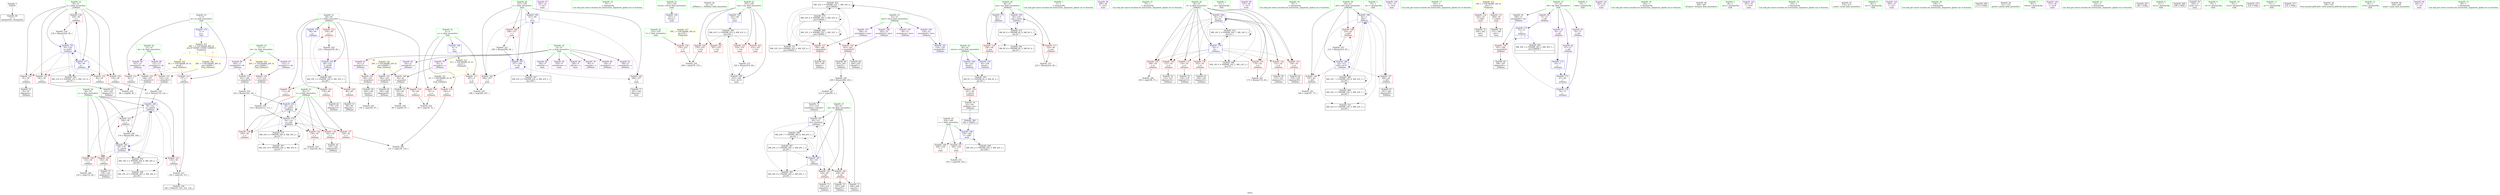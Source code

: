 digraph "SVFG" {
	label="SVFG";

	Node0x5594126281d0 [shape=record,color=grey,label="{NodeID: 0\nNullPtr}"];
	Node0x5594126281d0 -> Node0x559412654030[style=solid];
	Node0x55941265bb30 [shape=record,color=blue,label="{NodeID: 180\n58\<--123\ny\<--add14\n_Z4Mainv\n}"];
	Node0x55941265bb30 -> Node0x559412659a80[style=dashed];
	Node0x55941265bb30 -> Node0x559412659b50[style=dashed];
	Node0x55941265bb30 -> Node0x559412659c20[style=dashed];
	Node0x55941265bb30 -> Node0x559412659cf0[style=dashed];
	Node0x55941265bb30 -> Node0x55941265bb30[style=dashed];
	Node0x55941265bb30 -> Node0x55941265bda0[style=dashed];
	Node0x55941265bb30 -> Node0x559412671580[style=dashed];
	Node0x55941265bb30 -> Node0x55941267b170[style=dashed];
	Node0x5594126537f0 [shape=record,color=purple,label="{NodeID: 97\n264\<--23\n\<--.str.1\nmain\n}"];
	Node0x559412651160 [shape=record,color=green,label="{NodeID: 14\n72\<--1\n\<--dummyObj\nCan only get source location for instruction, argument, global var or function.}"];
	Node0x559412656830 [shape=record,color=blue,label="{NodeID: 194\n251\<--5\nretval\<--\nmain\n}"];
	Node0x559412653330 [shape=record,color=red,label="{NodeID: 111\n287\<--4\n\<--n\nmain\n}"];
	Node0x559412653330 -> Node0x559412660dc0[style=solid];
	Node0x559412651de0 [shape=record,color=green,label="{NodeID: 28\n41\<--42\n_Z4Mainv\<--_Z4Mainv_field_insensitive\n}"];
	Node0x559412658e50 [shape=record,color=red,label="{NodeID: 125\n91\<--50\n\<--j\n_Z4Mainv\n}"];
	Node0x559412658e50 -> Node0x5594126542d0[style=solid];
	Node0x5594126529d0 [shape=record,color=green,label="{NodeID: 42\n253\<--254\nT\<--T_field_insensitive\nmain\n}"];
	Node0x5594126529d0 -> Node0x55941265a9f0[style=solid];
	Node0x55941267a270 [shape=record,color=black,label="{NodeID: 305\nMR_12V_6 = PHI(MR_12V_2, MR_12V_4, )\npts\{51 \}\n}"];
	Node0x5594126599b0 [shape=record,color=red,label="{NodeID: 139\n162\<--56\n\<--x\n_Z4Mainv\n}"];
	Node0x5594126599b0 -> Node0x55941265fa40[style=solid];
	Node0x559412654610 [shape=record,color=black,label="{NodeID: 56\n143\<--142\nidxprom20\<--\n_Z4Mainv\n}"];
	Node0x559412660040 [shape=record,color=grey,label="{NodeID: 236\n209 = Binary(208, 205, )\n}"];
	Node0x559412660040 -> Node0x5594126576e0[style=solid];
	Node0x55941265a510 [shape=record,color=red,label="{NodeID: 153\n161\<--160\n\<--arrayidx30\n_Z4Mainv\n}"];
	Node0x55941265a510 -> Node0x55941265fa40[style=solid];
	Node0x559412655170 [shape=record,color=black,label="{NodeID: 70\n207\<--206\ntobool53\<--\n_Z4Mainv\n}"];
	Node0x55941267eb00 [shape=record,color=yellow,style=double,label="{NodeID: 333\n26V_1 = ENCHI(MR_26V_0)\npts\{120000 \}\nFun[_Z4Mainv]}"];
	Node0x55941267eb00 -> Node0x55941265a2a0[style=dashed];
	Node0x55941267eb00 -> Node0x55941265a510[style=dashed];
	Node0x559412657b60 [shape=record,color=grey,label="{NodeID: 250\n86 = cmp(84, 85, )\n}"];
	Node0x55941265b070 [shape=record,color=red,label="{NodeID: 167\n304\<--259\n\<--v\nmain\n}"];
	Node0x55941265b070 -> Node0x559412657ce0[style=solid];
	Node0x559412655cd0 [shape=record,color=purple,label="{NodeID: 84\n292\<--9\narrayidx\<--a\nmain\n}"];
	Node0x55941264dfa0 [shape=record,color=green,label="{NodeID: 1\n5\<--1\n\<--dummyObj\nCan only get source location for instruction, argument, global var or function.}"];
	Node0x55941265bc00 [shape=record,color=blue,label="{NodeID: 181\n154\<--156\narrayidx28\<--\n_Z4Mainv\n}"];
	Node0x55941265bc00 -> Node0x559412679370[style=dashed];
	Node0x5594126538c0 [shape=record,color=purple,label="{NodeID: 98\n269\<--26\n\<--.str.2\nmain\n}"];
	Node0x5594126511f0 [shape=record,color=green,label="{NodeID: 15\n75\<--1\n\<--dummyObj\nCan only get source location for instruction, argument, global var or function.}"];
	Node0x559412656900 [shape=record,color=blue,label="{NodeID: 195\n255\<--69\nCas\<--\nmain\n}"];
	Node0x559412656900 -> Node0x559412677570[style=dashed];
	Node0x559412653400 [shape=record,color=red,label="{NodeID: 112\n85\<--7\n\<--m\n_Z4Mainv\n}"];
	Node0x559412653400 -> Node0x559412657b60[style=solid];
	Node0x559412651ee0 [shape=record,color=green,label="{NodeID: 29\n44\<--45\nretval\<--retval_field_insensitive\n_Z4Mainv\n}"];
	Node0x559412651ee0 -> Node0x559412658740[style=solid];
	Node0x559412651ee0 -> Node0x55941265c280[style=solid];
	Node0x559412651ee0 -> Node0x559412656760[style=solid];
	Node0x559412658f20 [shape=record,color=red,label="{NodeID: 126\n118\<--50\n\<--j\n_Z4Mainv\n}"];
	Node0x559412658f20 -> Node0x5594126604c0[style=solid];
	Node0x559412652aa0 [shape=record,color=green,label="{NodeID: 43\n255\<--256\nCas\<--Cas_field_insensitive\nmain\n}"];
	Node0x559412652aa0 -> Node0x55941265aac0[style=solid];
	Node0x559412652aa0 -> Node0x55941265ab90[style=solid];
	Node0x559412652aa0 -> Node0x55941265ac60[style=solid];
	Node0x559412652aa0 -> Node0x55941265ad30[style=solid];
	Node0x559412652aa0 -> Node0x559412656900[style=solid];
	Node0x559412652aa0 -> Node0x559412656c40[style=solid];
	Node0x55941267a770 [shape=record,color=black,label="{NodeID: 306\nMR_14V_9 = PHI(MR_14V_2, MR_14V_5, )\npts\{55 \}\n}"];
	Node0x559412659a80 [shape=record,color=red,label="{NodeID: 140\n133\<--58\n\<--y\n_Z4Mainv\n}"];
	Node0x559412659a80 -> Node0x559412657860[style=solid];
	Node0x5594126546e0 [shape=record,color=black,label="{NodeID: 57\n146\<--145\nidxprom22\<--\n_Z4Mainv\n}"];
	Node0x5594126601c0 [shape=record,color=grey,label="{NodeID: 237\n225 = Binary(224, 69, )\n}"];
	Node0x5594126601c0 -> Node0x55941265c350[style=solid];
	Node0x55941265a5e0 [shape=record,color=red,label="{NodeID: 154\n168\<--167\n\<--arrayidx33\n_Z4Mainv\n}"];
	Node0x55941265a5e0 -> Node0x559412660640[style=solid];
	Node0x559412655240 [shape=record,color=black,label="{NodeID: 71\n208\<--206\nconv54\<--\n_Z4Mainv\n}"];
	Node0x559412655240 -> Node0x559412660040[style=solid];
	Node0x55941267ebb0 [shape=record,color=yellow,style=double,label="{NodeID: 334\n28V_1 = ENCHI(MR_28V_0)\npts\{140000 \}\nFun[_Z4Mainv]}"];
	Node0x55941267ebb0 -> Node0x55941265a370[style=dashed];
	Node0x55941267ebb0 -> Node0x55941265a5e0[style=dashed];
	Node0x559412657ce0 [shape=record,color=grey,label="{NodeID: 251\n305 = cmp(304, 222, )\n}"];
	Node0x55941265b140 [shape=record,color=red,label="{NodeID: 168\n308\<--259\n\<--v\nmain\n}"];
	Node0x559412655da0 [shape=record,color=purple,label="{NodeID: 85\n293\<--9\narraydecay\<--a\nmain\n}"];
	Node0x55941262b500 [shape=record,color=green,label="{NodeID: 2\n21\<--1\n.str\<--dummyObj\nGlob }"];
	Node0x55941265bcd0 [shape=record,color=blue,label="{NodeID: 182\n56\<--163\nx\<--add31\n_Z4Mainv\n}"];
	Node0x55941265bcd0 -> Node0x559412659740[style=dashed];
	Node0x55941265bcd0 -> Node0x559412659810[style=dashed];
	Node0x55941265bcd0 -> Node0x5594126598e0[style=dashed];
	Node0x55941265bcd0 -> Node0x5594126599b0[style=dashed];
	Node0x55941265bcd0 -> Node0x55941265ba60[style=dashed];
	Node0x55941265bcd0 -> Node0x55941265bcd0[style=dashed];
	Node0x55941265bcd0 -> Node0x559412670870[style=dashed];
	Node0x55941265bcd0 -> Node0x55941267ac70[style=dashed];
	Node0x559412653990 [shape=record,color=purple,label="{NodeID: 99\n270\<--28\n\<--.str.3\nmain\n}"];
	Node0x559412651280 [shape=record,color=green,label="{NodeID: 16\n97\<--1\n\<--dummyObj\nCan only get source location for instruction, argument, global var or function.}"];
	Node0x5594126569d0 [shape=record,color=blue,label="{NodeID: 196\n257\<--69\ni\<--\nmain\n}"];
	Node0x5594126569d0 -> Node0x55941265ae00[style=dashed];
	Node0x5594126569d0 -> Node0x55941265aed0[style=dashed];
	Node0x5594126569d0 -> Node0x55941265afa0[style=dashed];
	Node0x5594126569d0 -> Node0x559412656aa0[style=dashed];
	Node0x5594126569d0 -> Node0x559412677a70[style=dashed];
	Node0x5594126534d0 [shape=record,color=red,label="{NodeID: 113\n137\<--7\n\<--m\n_Z4Mainv\n}"];
	Node0x5594126534d0 -> Node0x559412657fe0[style=solid];
	Node0x559412651fb0 [shape=record,color=green,label="{NodeID: 30\n46\<--47\nans\<--ans_field_insensitive\n_Z4Mainv\n}"];
	Node0x559412651fb0 -> Node0x5594126587d0[style=solid];
	Node0x559412651fb0 -> Node0x5594126588a0[style=solid];
	Node0x559412651fb0 -> Node0x55941265b3e0[style=solid];
	Node0x559412651fb0 -> Node0x55941265c350[style=solid];
	Node0x559412658ff0 [shape=record,color=red,label="{NodeID: 127\n181\<--50\n\<--j\n_Z4Mainv\n}"];
	Node0x559412658ff0 -> Node0x559412654bc0[style=solid];
	Node0x559412652b70 [shape=record,color=green,label="{NodeID: 44\n257\<--258\ni\<--i_field_insensitive\nmain\n}"];
	Node0x559412652b70 -> Node0x55941265ae00[style=solid];
	Node0x559412652b70 -> Node0x55941265aed0[style=solid];
	Node0x559412652b70 -> Node0x55941265afa0[style=solid];
	Node0x559412652b70 -> Node0x5594126569d0[style=solid];
	Node0x559412652b70 -> Node0x559412656aa0[style=solid];
	Node0x55941267ac70 [shape=record,color=black,label="{NodeID: 307\nMR_16V_10 = PHI(MR_16V_2, MR_16V_4, )\npts\{57 \}\n}"];
	Node0x559412659b50 [shape=record,color=red,label="{NodeID: 141\n136\<--58\n\<--y\n_Z4Mainv\n}"];
	Node0x559412659b50 -> Node0x559412657fe0[style=solid];
	Node0x5594126547b0 [shape=record,color=black,label="{NodeID: 58\n149\<--148\nconv24\<--\n_Z4Mainv\n}"];
	Node0x5594126547b0 -> Node0x559412660ac0[style=solid];
	Node0x55941267d820 [shape=record,color=yellow,style=double,label="{NodeID: 321\n2V_1 = ENCHI(MR_2V_0)\npts\{6 \}\nFun[_Z4Mainv]}"];
	Node0x55941267d820 -> Node0x559412653190[style=dashed];
	Node0x55941267d820 -> Node0x559412653260[style=dashed];
	Node0x559412660340 [shape=record,color=grey,label="{NodeID: 238\n116 = Binary(111, 115, )\n}"];
	Node0x559412660340 -> Node0x55941265ba60[style=solid];
	Node0x55941265a6b0 [shape=record,color=red,label="{NodeID: 155\n184\<--183\n\<--arrayidx38\n_Z4Mainv\n}"];
	Node0x55941265a6b0 -> Node0x559412654c90[style=solid];
	Node0x559412655310 [shape=record,color=black,label="{NodeID: 72\n211\<--210\nfrombool\<--tobool55\n_Z4Mainv\n}"];
	Node0x559412655310 -> Node0x55941265c0e0[style=solid];
	Node0x559412657e60 [shape=record,color=grey,label="{NodeID: 252\n198 = cmp(197, 75, )\n}"];
	Node0x55941265b210 [shape=record,color=blue,label="{NodeID: 169\n4\<--5\nn\<--\nGlob }"];
	Node0x55941265b210 -> Node0x55941267d090[style=dashed];
	Node0x559412655e70 [shape=record,color=purple,label="{NodeID: 86\n294\<--9\nadd.ptr\<--a\nmain\n}"];
	Node0x55941262b0e0 [shape=record,color=green,label="{NodeID: 3\n23\<--1\n.str.1\<--dummyObj\nGlob }"];
	Node0x55941265bda0 [shape=record,color=blue,label="{NodeID: 183\n58\<--170\ny\<--add34\n_Z4Mainv\n}"];
	Node0x55941265bda0 -> Node0x559412659a80[style=dashed];
	Node0x55941265bda0 -> Node0x559412659b50[style=dashed];
	Node0x55941265bda0 -> Node0x559412659c20[style=dashed];
	Node0x55941265bda0 -> Node0x559412659cf0[style=dashed];
	Node0x55941265bda0 -> Node0x55941265bb30[style=dashed];
	Node0x55941265bda0 -> Node0x55941265bda0[style=dashed];
	Node0x55941265bda0 -> Node0x559412671580[style=dashed];
	Node0x55941265bda0 -> Node0x55941267b170[style=dashed];
	Node0x559412653a60 [shape=record,color=purple,label="{NodeID: 100\n272\<--31\n\<--.str.4\nmain\n}"];
	Node0x559412651310 [shape=record,color=green,label="{NodeID: 17\n101\<--1\n\<--dummyObj\nCan only get source location for instruction, argument, global var or function.}"];
	Node0x559412656aa0 [shape=record,color=blue,label="{NodeID: 197\n257\<--299\ni\<--inc\nmain\n}"];
	Node0x559412656aa0 -> Node0x55941265ae00[style=dashed];
	Node0x559412656aa0 -> Node0x55941265aed0[style=dashed];
	Node0x559412656aa0 -> Node0x55941265afa0[style=dashed];
	Node0x559412656aa0 -> Node0x559412656aa0[style=dashed];
	Node0x559412656aa0 -> Node0x559412677a70[style=dashed];
	Node0x5594126535a0 [shape=record,color=red,label="{NodeID: 114\n262\<--25\n\<--stdin\nmain\n}"];
	Node0x5594126535a0 -> Node0x559412655580[style=solid];
	Node0x559412652080 [shape=record,color=green,label="{NodeID: 31\n48\<--49\ni\<--i_field_insensitive\n_Z4Mainv\n}"];
	Node0x559412652080 -> Node0x559412658970[style=solid];
	Node0x559412652080 -> Node0x559412658a40[style=solid];
	Node0x559412652080 -> Node0x559412658b10[style=solid];
	Node0x559412652080 -> Node0x559412658be0[style=solid];
	Node0x559412652080 -> Node0x559412658cb0[style=solid];
	Node0x559412652080 -> Node0x55941265b7f0[style=solid];
	Node0x559412652080 -> Node0x559412656690[style=solid];
	Node0x5594126590c0 [shape=record,color=red,label="{NodeID: 128\n229\<--50\n\<--j\n_Z4Mainv\n}"];
	Node0x5594126590c0 -> Node0x55941265fd40[style=solid];
	Node0x559412652c40 [shape=record,color=green,label="{NodeID: 45\n259\<--260\nv\<--v_field_insensitive\nmain\n}"];
	Node0x559412652c40 -> Node0x55941265b070[style=solid];
	Node0x559412652c40 -> Node0x55941265b140[style=solid];
	Node0x559412652c40 -> Node0x559412656b70[style=solid];
	Node0x55941267b170 [shape=record,color=black,label="{NodeID: 308\nMR_18V_10 = PHI(MR_18V_2, MR_18V_4, )\npts\{59 \}\n}"];
	Node0x559412659c20 [shape=record,color=red,label="{NodeID: 142\n145\<--58\n\<--y\n_Z4Mainv\n}"];
	Node0x559412659c20 -> Node0x5594126546e0[style=solid];
	Node0x559412654880 [shape=record,color=black,label="{NodeID: 59\n153\<--152\nidxprom27\<--\n_Z4Mainv\n}"];
	Node0x55941267d930 [shape=record,color=yellow,style=double,label="{NodeID: 322\n4V_1 = ENCHI(MR_4V_0)\npts\{8 \}\nFun[_Z4Mainv]}"];
	Node0x55941267d930 -> Node0x559412653400[style=dashed];
	Node0x55941267d930 -> Node0x5594126534d0[style=dashed];
	Node0x5594126604c0 [shape=record,color=grey,label="{NodeID: 239\n123 = Binary(118, 122, )\n}"];
	Node0x5594126604c0 -> Node0x55941265bb30[style=solid];
	Node0x55941265a780 [shape=record,color=red,label="{NodeID: 156\n187\<--186\n\<--arrayidx40\n_Z4Mainv\n}"];
	Node0x55941265a780 -> Node0x559412654d60[style=solid];
	Node0x5594126553e0 [shape=record,color=black,label="{NodeID: 73\n219\<--218\ntobool59\<--\n_Z4Mainv\n}"];
	Node0x559412657fe0 [shape=record,color=grey,label="{NodeID: 253\n138 = cmp(136, 137, )\n}"];
	Node0x559412657fe0 -> Node0x55941265f2a0[style=solid];
	Node0x55941265b2e0 [shape=record,color=blue,label="{NodeID: 170\n7\<--5\nm\<--\nGlob }"];
	Node0x55941265b2e0 -> Node0x55941267d250[style=dashed];
	Node0x559412655f40 [shape=record,color=purple,label="{NodeID: 87\n114\<--11\narrayidx11\<--dx\n_Z4Mainv\n}"];
	Node0x559412655f40 -> Node0x55941265a2a0[style=solid];
	Node0x559412638480 [shape=record,color=green,label="{NodeID: 4\n25\<--1\nstdin\<--dummyObj\nGlob }"];
	Node0x55941265be70 [shape=record,color=blue,label="{NodeID: 184\n54\<--175\nk\<--inc\n_Z4Mainv\n}"];
	Node0x55941265be70 -> Node0x559412659190[style=dashed];
	Node0x55941265be70 -> Node0x559412659260[style=dashed];
	Node0x55941265be70 -> Node0x559412659330[style=dashed];
	Node0x55941265be70 -> Node0x559412659400[style=dashed];
	Node0x55941265be70 -> Node0x5594126594d0[style=dashed];
	Node0x55941265be70 -> Node0x5594126595a0[style=dashed];
	Node0x55941265be70 -> Node0x559412659670[style=dashed];
	Node0x55941265be70 -> Node0x55941265be70[style=dashed];
	Node0x55941265be70 -> Node0x559412670370[style=dashed];
	Node0x55941265be70 -> Node0x55941267a770[style=dashed];
	Node0x559412653b30 [shape=record,color=purple,label="{NodeID: 101\n282\<--33\n\<--.str.5\nmain\n}"];
	Node0x5594126513e0 [shape=record,color=green,label="{NodeID: 18\n102\<--1\n\<--dummyObj\nCan only get source location for instruction, argument, global var or function.}"];
	Node0x559412656b70 [shape=record,color=blue,label="{NodeID: 198\n259\<--302\nv\<--call8\nmain\n}"];
	Node0x559412656b70 -> Node0x55941265b070[style=dashed];
	Node0x559412656b70 -> Node0x55941265b140[style=dashed];
	Node0x559412656b70 -> Node0x559412677f70[style=dashed];
	Node0x5594126586b0 [shape=record,color=red,label="{NodeID: 115\n268\<--30\n\<--stdout\nmain\n}"];
	Node0x5594126586b0 -> Node0x559412655650[style=solid];
	Node0x559412652150 [shape=record,color=green,label="{NodeID: 32\n50\<--51\nj\<--j_field_insensitive\n_Z4Mainv\n}"];
	Node0x559412652150 -> Node0x559412658d80[style=solid];
	Node0x559412652150 -> Node0x559412658e50[style=solid];
	Node0x559412652150 -> Node0x559412658f20[style=solid];
	Node0x559412652150 -> Node0x559412658ff0[style=solid];
	Node0x559412652150 -> Node0x5594126590c0[style=solid];
	Node0x559412652150 -> Node0x55941265b8c0[style=solid];
	Node0x559412652150 -> Node0x55941265c420[style=solid];
	Node0x559412659190 [shape=record,color=red,label="{NodeID: 129\n108\<--54\n\<--k\n_Z4Mainv\n}"];
	Node0x559412659190 -> Node0x559412660f40[style=solid];
	Node0x559412652d10 [shape=record,color=green,label="{NodeID: 46\n266\<--267\nfreopen\<--freopen_field_insensitive\n}"];
	Node0x55941267b670 [shape=record,color=black,label="{NodeID: 309\nMR_20V_9 = PHI(MR_20V_2, MR_20V_5, )\npts\{61 \}\n}"];
	Node0x559412659cf0 [shape=record,color=red,label="{NodeID: 143\n169\<--58\n\<--y\n_Z4Mainv\n}"];
	Node0x559412659cf0 -> Node0x559412660640[style=solid];
	Node0x559412654950 [shape=record,color=black,label="{NodeID: 60\n159\<--158\nidxprom29\<--\n_Z4Mainv\n}"];
	Node0x559412660640 [shape=record,color=grey,label="{NodeID: 240\n170 = Binary(169, 168, )\n}"];
	Node0x559412660640 -> Node0x55941265bda0[style=solid];
	Node0x55941265a850 [shape=record,color=red,label="{NodeID: 157\n190\<--189\n\<--arrayidx42\n_Z4Mainv\n}"];
	Node0x55941265a850 -> Node0x559412654e30[style=solid];
	Node0x5594126554b0 [shape=record,color=black,label="{NodeID: 74\n43\<--241\n_Z4Mainv_ret\<--\n_Z4Mainv\n|{<s0>7}}"];
	Node0x5594126554b0:s0 -> Node0x559412692ba0[style=solid,color=blue];
	Node0x559412658160 [shape=record,color=grey,label="{NodeID: 254\n80 = cmp(78, 79, )\n}"];
	Node0x55941265b3e0 [shape=record,color=blue,label="{NodeID: 171\n46\<--5\nans\<--\n_Z4Mainv\n}"];
	Node0x55941265b3e0 -> Node0x5594126588a0[style=dashed];
	Node0x55941265b3e0 -> Node0x55941266f970[style=dashed];
	Node0x55941265b3e0 -> Node0x559412679d70[style=dashed];
	Node0x559412656010 [shape=record,color=purple,label="{NodeID: 88\n160\<--11\narrayidx30\<--dx\n_Z4Mainv\n}"];
	Node0x559412656010 -> Node0x55941265a510[style=solid];
	Node0x559412638510 [shape=record,color=green,label="{NodeID: 5\n26\<--1\n.str.2\<--dummyObj\nGlob }"];
	Node0x55941266e570 [shape=record,color=black,label="{NodeID: 268\nMR_20V_7 = PHI(MR_20V_8, MR_20V_3, )\npts\{61 \}\n}"];
	Node0x55941266e570 -> Node0x55941265bf40[style=dashed];
	Node0x55941266e570 -> Node0x55941266e570[style=dashed];
	Node0x55941266e570 -> Node0x559412674870[style=dashed];
	Node0x55941265bf40 [shape=record,color=blue,label="{NodeID: 185\n60\<--101\nhh\<--\n_Z4Mainv\n}"];
	Node0x55941265bf40 -> Node0x559412659dc0[style=dashed];
	Node0x55941265bf40 -> Node0x559412659e90[style=dashed];
	Node0x55941265bf40 -> Node0x55941265c0e0[style=dashed];
	Node0x55941265bf40 -> Node0x55941266e570[style=dashed];
	Node0x55941265bf40 -> Node0x55941267b670[style=dashed];
	Node0x559412653c00 [shape=record,color=purple,label="{NodeID: 102\n295\<--35\n\<--.str.6\nmain\n}"];
	Node0x5594126514e0 [shape=record,color=green,label="{NodeID: 19\n103\<--1\n\<--dummyObj\nCan only get source location for instruction, argument, global var or function.}"];
	Node0x559412672f70 [shape=record,color=black,label="{NodeID: 282\nMR_10V_3 = PHI(MR_10V_4, MR_10V_2, )\npts\{49 \}\n}"];
	Node0x559412672f70 -> Node0x559412658970[style=dashed];
	Node0x559412672f70 -> Node0x559412658a40[style=dashed];
	Node0x559412672f70 -> Node0x559412658b10[style=dashed];
	Node0x559412672f70 -> Node0x559412658be0[style=dashed];
	Node0x559412672f70 -> Node0x559412658cb0[style=dashed];
	Node0x559412672f70 -> Node0x559412656690[style=dashed];
	Node0x559412656c40 [shape=record,color=blue,label="{NodeID: 199\n255\<--320\nCas\<--inc13\nmain\n}"];
	Node0x559412656c40 -> Node0x559412677570[style=dashed];
	Node0x559412658740 [shape=record,color=red,label="{NodeID: 116\n241\<--44\n\<--retval\n_Z4Mainv\n}"];
	Node0x559412658740 -> Node0x5594126554b0[style=solid];
	Node0x559412652220 [shape=record,color=green,label="{NodeID: 33\n52\<--53\nhave\<--have_field_insensitive\n_Z4Mainv\n}"];
	Node0x559412652220 -> Node0x559412653e70[style=solid];
	Node0x559412652220 -> Node0x559412652f20[style=solid];
	Node0x559412652220 -> Node0x559412652ff0[style=solid];
	Node0x559412652220 -> Node0x5594126530c0[style=solid];
	Node0x559412677570 [shape=record,color=black,label="{NodeID: 296\nMR_41V_3 = PHI(MR_41V_4, MR_41V_2, )\npts\{256 \}\n}"];
	Node0x559412677570 -> Node0x55941265aac0[style=dashed];
	Node0x559412677570 -> Node0x55941265ab90[style=dashed];
	Node0x559412677570 -> Node0x55941265ac60[style=dashed];
	Node0x559412677570 -> Node0x55941265ad30[style=dashed];
	Node0x559412677570 -> Node0x559412656c40[style=dashed];
	Node0x559412659260 [shape=record,color=red,label="{NodeID: 130\n112\<--54\n\<--k\n_Z4Mainv\n}"];
	Node0x559412659260 -> Node0x559412654470[style=solid];
	Node0x559412652e10 [shape=record,color=green,label="{NodeID: 47\n274\<--275\nscanf\<--scanf_field_insensitive\n}"];
	Node0x55941267bb70 [shape=record,color=black,label="{NodeID: 310\nMR_22V_9 = PHI(MR_22V_2, MR_22V_5, )\npts\{63 \}\n}"];
	Node0x559412659dc0 [shape=record,color=red,label="{NodeID: 144\n206\<--60\n\<--hh\n_Z4Mainv\n}"];
	Node0x559412659dc0 -> Node0x559412655170[style=solid];
	Node0x559412659dc0 -> Node0x559412655240[style=solid];
	Node0x559412654a20 [shape=record,color=black,label="{NodeID: 61\n166\<--165\nidxprom32\<--\n_Z4Mainv\n}"];
	Node0x5594126607c0 [shape=record,color=grey,label="{NodeID: 241\n175 = Binary(174, 69, )\n}"];
	Node0x5594126607c0 -> Node0x55941265be70[style=solid];
	Node0x55941265a920 [shape=record,color=red,label="{NodeID: 158\n203\<--202\n\<--arrayidx50\n_Z4Mainv\n}"];
	Node0x55941265a920 -> Node0x559412654fd0[style=solid];
	Node0x55941265a920 -> Node0x5594126550a0[style=solid];
	Node0x559412655580 [shape=record,color=black,label="{NodeID: 75\n265\<--262\ncall\<--\nmain\n}"];
	Node0x5594126582e0 [shape=record,color=grey,label="{NodeID: 255\n127 = cmp(126, 69, )\n}"];
	Node0x55941265b4b0 [shape=record,color=blue,label="{NodeID: 172\n65\<--5\n\<--\n_Z4Mainv\n}"];
	Node0x55941265b4b0 -> Node0x55941265b580[style=dashed];
	Node0x5594126560e0 [shape=record,color=purple,label="{NodeID: 89\n121\<--13\narrayidx13\<--dy\n_Z4Mainv\n}"];
	Node0x5594126560e0 -> Node0x55941265a370[style=solid];
	Node0x55941262c250 [shape=record,color=green,label="{NodeID: 6\n28\<--1\n.str.3\<--dummyObj\nGlob }"];
	Node0x55941266ea70 [shape=record,color=black,label="{NodeID: 269\nMR_22V_7 = PHI(MR_22V_8, MR_22V_3, )\npts\{63 \}\n}"];
	Node0x55941266ea70 -> Node0x55941265c010[style=dashed];
	Node0x55941266ea70 -> Node0x55941266ea70[style=dashed];
	Node0x55941266ea70 -> Node0x559412674d70[style=dashed];
	Node0x55941265c010 [shape=record,color=blue,label="{NodeID: 186\n62\<--5\nk45\<--\n_Z4Mainv\n}"];
	Node0x55941265c010 -> Node0x559412659f60[style=dashed];
	Node0x55941265c010 -> Node0x55941265a030[style=dashed];
	Node0x55941265c010 -> Node0x55941265a100[style=dashed];
	Node0x55941265c010 -> Node0x55941265c1b0[style=dashed];
	Node0x55941265c010 -> Node0x55941266ea70[style=dashed];
	Node0x55941265c010 -> Node0x55941267bb70[style=dashed];
	Node0x559412653cd0 [shape=record,color=purple,label="{NodeID: 103\n309\<--37\n\<--.str.7\nmain\n}"];
	Node0x5594126515e0 [shape=record,color=green,label="{NodeID: 20\n156\<--1\n\<--dummyObj\nCan only get source location for instruction, argument, global var or function.}"];
	Node0x5594126928a0 [shape=record,color=black,label="{NodeID: 366\n273 = PHI()\n}"];
	Node0x5594126587d0 [shape=record,color=red,label="{NodeID: 117\n224\<--46\n\<--ans\n_Z4Mainv\n}"];
	Node0x5594126587d0 -> Node0x5594126601c0[style=solid];
	Node0x5594126522f0 [shape=record,color=green,label="{NodeID: 34\n54\<--55\nk\<--k_field_insensitive\n_Z4Mainv\n}"];
	Node0x5594126522f0 -> Node0x559412659190[style=solid];
	Node0x5594126522f0 -> Node0x559412659260[style=solid];
	Node0x5594126522f0 -> Node0x559412659330[style=solid];
	Node0x5594126522f0 -> Node0x559412659400[style=solid];
	Node0x5594126522f0 -> Node0x5594126594d0[style=solid];
	Node0x5594126522f0 -> Node0x5594126595a0[style=solid];
	Node0x5594126522f0 -> Node0x559412659670[style=solid];
	Node0x5594126522f0 -> Node0x55941265b990[style=solid];
	Node0x5594126522f0 -> Node0x55941265be70[style=solid];
	Node0x559412677a70 [shape=record,color=black,label="{NodeID: 297\nMR_43V_2 = PHI(MR_43V_4, MR_43V_1, )\npts\{258 \}\n}"];
	Node0x559412677a70 -> Node0x5594126569d0[style=dashed];
	Node0x559412659330 [shape=record,color=red,label="{NodeID: 131\n119\<--54\n\<--k\n_Z4Mainv\n}"];
	Node0x559412659330 -> Node0x559412654540[style=solid];
	Node0x559412653f30 [shape=record,color=green,label="{NodeID: 48\n311\<--312\nprintf\<--printf_field_insensitive\n}"];
	Node0x55941267c070 [shape=record,color=black,label="{NodeID: 311\nMR_32V_10 = PHI(MR_32V_2, MR_32V_4, )\npts\{530000 \}\n}"];
	Node0x559412659e90 [shape=record,color=red,label="{NodeID: 145\n218\<--60\n\<--hh\n_Z4Mainv\n}"];
	Node0x559412659e90 -> Node0x5594126553e0[style=solid];
	Node0x559412654af0 [shape=record,color=black,label="{NodeID: 62\n179\<--178\nidxprom35\<--\n_Z4Mainv\n}"];
	Node0x559412660940 [shape=record,color=grey,label="{NodeID: 242\n235 = Binary(234, 69, )\n}"];
	Node0x559412660940 -> Node0x559412656690[style=solid];
	Node0x55941265a9f0 [shape=record,color=red,label="{NodeID: 159\n279\<--253\n\<--T\nmain\n}"];
	Node0x55941265a9f0 -> Node0x559412658460[style=solid];
	Node0x559412655650 [shape=record,color=black,label="{NodeID: 76\n271\<--268\ncall1\<--\nmain\n}"];
	Node0x559412658460 [shape=record,color=grey,label="{NodeID: 256\n280 = cmp(278, 279, )\n}"];
	Node0x55941265b580 [shape=record,color=blue,label="{NodeID: 173\n67\<--69\n\<--\n_Z4Mainv\n}"];
	Node0x55941265b580 -> Node0x55941265b650[style=dashed];
	Node0x5594126561b0 [shape=record,color=purple,label="{NodeID: 90\n167\<--13\narrayidx33\<--dy\n_Z4Mainv\n}"];
	Node0x5594126561b0 -> Node0x55941265a5e0[style=solid];
	Node0x55941262c2e0 [shape=record,color=green,label="{NodeID: 7\n30\<--1\nstdout\<--dummyObj\nGlob }"];
	Node0x55941266ef70 [shape=record,color=black,label="{NodeID: 270\nMR_32V_8 = PHI(MR_32V_9, MR_32V_4, )\npts\{530000 \}\n}"];
	Node0x55941266ef70 -> Node0x55941265a850[style=dashed];
	Node0x55941266ef70 -> Node0x55941265a920[style=dashed];
	Node0x55941266ef70 -> Node0x55941266ef70[style=dashed];
	Node0x55941266ef70 -> Node0x559412675270[style=dashed];
	Node0x55941266ef70 -> Node0x559412679370[style=dashed];
	Node0x55941266ef70 -> Node0x55941267c070[style=dashed];
	Node0x55941265c0e0 [shape=record,color=blue,label="{NodeID: 187\n60\<--211\nhh\<--frombool\n_Z4Mainv\n}"];
	Node0x55941265c0e0 -> Node0x559412659dc0[style=dashed];
	Node0x55941265c0e0 -> Node0x559412659e90[style=dashed];
	Node0x55941265c0e0 -> Node0x55941265c0e0[style=dashed];
	Node0x55941265c0e0 -> Node0x55941266e570[style=dashed];
	Node0x55941265c0e0 -> Node0x55941267b670[style=dashed];
	Node0x559412653da0 [shape=record,color=purple,label="{NodeID: 104\n315\<--39\n\<--.str.8\nmain\n}"];
	Node0x5594126516e0 [shape=record,color=green,label="{NodeID: 21\n222\<--1\n\<--dummyObj\nCan only get source location for instruction, argument, global var or function.}"];
	Node0x5594126929a0 [shape=record,color=black,label="{NodeID: 367\n283 = PHI()\n}"];
	Node0x5594126588a0 [shape=record,color=red,label="{NodeID: 118\n238\<--46\n\<--ans\n_Z4Mainv\n}"];
	Node0x5594126588a0 -> Node0x559412656760[style=solid];
	Node0x5594126523c0 [shape=record,color=green,label="{NodeID: 35\n56\<--57\nx\<--x_field_insensitive\n_Z4Mainv\n}"];
	Node0x5594126523c0 -> Node0x559412659740[style=solid];
	Node0x5594126523c0 -> Node0x559412659810[style=solid];
	Node0x5594126523c0 -> Node0x5594126598e0[style=solid];
	Node0x5594126523c0 -> Node0x5594126599b0[style=solid];
	Node0x5594126523c0 -> Node0x55941265ba60[style=solid];
	Node0x5594126523c0 -> Node0x55941265bcd0[style=solid];
	Node0x559412677f70 [shape=record,color=black,label="{NodeID: 298\nMR_45V_2 = PHI(MR_45V_3, MR_45V_1, )\npts\{260 \}\n}"];
	Node0x559412677f70 -> Node0x559412656b70[style=dashed];
	Node0x559412659400 [shape=record,color=red,label="{NodeID: 132\n152\<--54\n\<--k\n_Z4Mainv\n}"];
	Node0x559412659400 -> Node0x559412654880[style=solid];
	Node0x559412654030 [shape=record,color=black,label="{NodeID: 49\n2\<--3\ndummyVal\<--dummyVal\n}"];
	Node0x55941267c570 [shape=record,color=yellow,style=double,label="{NodeID: 312\n34V_1 = ENCHI(MR_34V_0)\npts\{1 \}\nFun[main]}"];
	Node0x55941267c570 -> Node0x5594126535a0[style=dashed];
	Node0x55941267c570 -> Node0x5594126586b0[style=dashed];
	Node0x559412659f60 [shape=record,color=red,label="{NodeID: 146\n197\<--62\n\<--k45\n_Z4Mainv\n}"];
	Node0x559412659f60 -> Node0x559412657e60[style=solid];
	Node0x559412654bc0 [shape=record,color=black,label="{NodeID: 63\n182\<--181\nidxprom37\<--\n_Z4Mainv\n}"];
	Node0x559412660ac0 [shape=record,color=grey,label="{NodeID: 243\n150 = cmp(149, 97, )\n}"];
	Node0x55941265aac0 [shape=record,color=red,label="{NodeID: 160\n278\<--255\n\<--Cas\nmain\n}"];
	Node0x55941265aac0 -> Node0x559412658460[style=solid];
	Node0x559412655720 [shape=record,color=black,label="{NodeID: 77\n291\<--290\nidxprom\<--\nmain\n}"];
	Node0x55941265b650 [shape=record,color=blue,label="{NodeID: 174\n70\<--72\n\<--\n_Z4Mainv\n}"];
	Node0x55941265b650 -> Node0x55941265b720[style=dashed];
	Node0x559412656280 [shape=record,color=purple,label="{NodeID: 91\n65\<--15\n\<--dir\n_Z4Mainv\n}"];
	Node0x559412656280 -> Node0x55941265b4b0[style=solid];
	Node0x55941262c370 [shape=record,color=green,label="{NodeID: 8\n31\<--1\n.str.4\<--dummyObj\nGlob }"];
	Node0x55941265c1b0 [shape=record,color=blue,label="{NodeID: 188\n62\<--215\nk45\<--inc57\n_Z4Mainv\n}"];
	Node0x55941265c1b0 -> Node0x559412659f60[style=dashed];
	Node0x55941265c1b0 -> Node0x55941265a030[style=dashed];
	Node0x55941265c1b0 -> Node0x55941265a100[style=dashed];
	Node0x55941265c1b0 -> Node0x55941265c1b0[style=dashed];
	Node0x55941265c1b0 -> Node0x55941266ea70[style=dashed];
	Node0x55941265c1b0 -> Node0x55941267bb70[style=dashed];
	Node0x559412653e70 [shape=record,color=purple,label="{NodeID: 105\n99\<--52\narraydecay\<--have\n_Z4Mainv\n}"];
	Node0x5594126517e0 [shape=record,color=green,label="{NodeID: 22\n4\<--6\nn\<--n_field_insensitive\nGlob }"];
	Node0x5594126517e0 -> Node0x559412653190[style=solid];
	Node0x5594126517e0 -> Node0x559412653260[style=solid];
	Node0x5594126517e0 -> Node0x559412653330[style=solid];
	Node0x5594126517e0 -> Node0x55941265b210[style=solid];
	Node0x559412692aa0 [shape=record,color=black,label="{NodeID: 368\n296 = PHI()\n}"];
	Node0x559412658970 [shape=record,color=red,label="{NodeID: 119\n78\<--48\n\<--i\n_Z4Mainv\n}"];
	Node0x559412658970 -> Node0x559412658160[style=solid];
	Node0x559412652490 [shape=record,color=green,label="{NodeID: 36\n58\<--59\ny\<--y_field_insensitive\n_Z4Mainv\n}"];
	Node0x559412652490 -> Node0x559412659a80[style=solid];
	Node0x559412652490 -> Node0x559412659b50[style=solid];
	Node0x559412652490 -> Node0x559412659c20[style=solid];
	Node0x559412652490 -> Node0x559412659cf0[style=solid];
	Node0x559412652490 -> Node0x55941265bb30[style=solid];
	Node0x559412652490 -> Node0x55941265bda0[style=solid];
	Node0x559412678470 [shape=record,color=black,label="{NodeID: 299\nMR_30V_2 = PHI(MR_30V_3, MR_30V_1, )\npts\{200000 \}\n|{<s0>7}}"];
	Node0x559412678470:s0 -> Node0x55941265b4b0[style=dashed,color=red];
	Node0x5594126594d0 [shape=record,color=red,label="{NodeID: 133\n158\<--54\n\<--k\n_Z4Mainv\n}"];
	Node0x5594126594d0 -> Node0x559412654950[style=solid];
	Node0x559412654130 [shape=record,color=black,label="{NodeID: 50\n250\<--5\nmain_ret\<--\nmain\n}"];
	Node0x55941267d090 [shape=record,color=yellow,style=double,label="{NodeID: 313\n2V_1 = ENCHI(MR_2V_0)\npts\{6 \}\nFun[main]|{|<s1>7}}"];
	Node0x55941267d090 -> Node0x559412653330[style=dashed];
	Node0x55941267d090:s1 -> Node0x55941267d820[style=dashed,color=red];
	Node0x55941265f2a0 [shape=record,color=black,label="{NodeID: 230\n140 = PHI(103, 103, 103, 138, )\n}"];
	Node0x55941265a030 [shape=record,color=red,label="{NodeID: 147\n200\<--62\n\<--k45\n_Z4Mainv\n}"];
	Node0x55941265a030 -> Node0x559412654f00[style=solid];
	Node0x559412654c90 [shape=record,color=black,label="{NodeID: 64\n185\<--184\nidxprom39\<--\n_Z4Mainv\n}"];
	Node0x559412660c40 [shape=record,color=grey,label="{NodeID: 244\n131 = cmp(129, 130, )\n}"];
	Node0x55941265ab90 [shape=record,color=red,label="{NodeID: 161\n307\<--255\n\<--Cas\nmain\n}"];
	Node0x5594126557f0 [shape=record,color=purple,label="{NodeID: 78\n90\<--9\narrayidx\<--a\n_Z4Mainv\n}"];
	Node0x55941265b720 [shape=record,color=blue,label="{NodeID: 175\n73\<--75\n\<--\n_Z4Mainv\n|{|<s1>7}}"];
	Node0x55941265b720 -> Node0x55941265a780[style=dashed];
	Node0x55941265b720:s1 -> Node0x559412678470[style=dashed,color=blue];
	Node0x559412656350 [shape=record,color=purple,label="{NodeID: 92\n67\<--15\n\<--dir\n_Z4Mainv\n}"];
	Node0x559412656350 -> Node0x55941265b580[style=solid];
	Node0x5594126506e0 [shape=record,color=green,label="{NodeID: 9\n33\<--1\n.str.5\<--dummyObj\nGlob }"];
	Node0x55941266f970 [shape=record,color=black,label="{NodeID: 272\nMR_8V_4 = PHI(MR_8V_6, MR_8V_3, )\npts\{47 \}\n}"];
	Node0x55941266f970 -> Node0x5594126587d0[style=dashed];
	Node0x55941266f970 -> Node0x5594126588a0[style=dashed];
	Node0x55941266f970 -> Node0x55941265c350[style=dashed];
	Node0x55941266f970 -> Node0x55941266f970[style=dashed];
	Node0x55941266f970 -> Node0x559412679d70[style=dashed];
	Node0x55941265c280 [shape=record,color=blue,label="{NodeID: 189\n44\<--222\nretval\<--\n_Z4Mainv\n}"];
	Node0x55941265c280 -> Node0x559412679870[style=dashed];
	Node0x559412652f20 [shape=record,color=purple,label="{NodeID: 106\n154\<--52\narrayidx28\<--have\n_Z4Mainv\n}"];
	Node0x559412652f20 -> Node0x55941265bc00[style=solid];
	Node0x5594126518e0 [shape=record,color=green,label="{NodeID: 23\n7\<--8\nm\<--m_field_insensitive\nGlob }"];
	Node0x5594126518e0 -> Node0x559412653400[style=solid];
	Node0x5594126518e0 -> Node0x5594126534d0[style=solid];
	Node0x5594126518e0 -> Node0x55941265b2e0[style=solid];
	Node0x559412692ba0 [shape=record,color=black,label="{NodeID: 369\n302 = PHI(43, )\n}"];
	Node0x559412692ba0 -> Node0x559412656b70[style=solid];
	Node0x559412658a40 [shape=record,color=red,label="{NodeID: 120\n88\<--48\n\<--i\n_Z4Mainv\n}"];
	Node0x559412658a40 -> Node0x559412654200[style=solid];
	Node0x559412652560 [shape=record,color=green,label="{NodeID: 37\n60\<--61\nhh\<--hh_field_insensitive\n_Z4Mainv\n}"];
	Node0x559412652560 -> Node0x559412659dc0[style=solid];
	Node0x559412652560 -> Node0x559412659e90[style=solid];
	Node0x559412652560 -> Node0x55941265bf40[style=solid];
	Node0x559412652560 -> Node0x55941265c0e0[style=solid];
	Node0x5594126595a0 [shape=record,color=red,label="{NodeID: 134\n165\<--54\n\<--k\n_Z4Mainv\n}"];
	Node0x5594126595a0 -> Node0x559412654a20[style=solid];
	Node0x559412654200 [shape=record,color=black,label="{NodeID: 51\n89\<--88\nidxprom\<--\n_Z4Mainv\n}"];
	Node0x55941265f8c0 [shape=record,color=grey,label="{NodeID: 231\n299 = Binary(298, 69, )\n}"];
	Node0x55941265f8c0 -> Node0x559412656aa0[style=solid];
	Node0x55941265a100 [shape=record,color=red,label="{NodeID: 148\n214\<--62\n\<--k45\n_Z4Mainv\n}"];
	Node0x55941265a100 -> Node0x55941265fec0[style=solid];
	Node0x559412654d60 [shape=record,color=black,label="{NodeID: 65\n188\<--187\nidxprom41\<--\n_Z4Mainv\n}"];
	Node0x559412660dc0 [shape=record,color=grey,label="{NodeID: 245\n288 = cmp(286, 287, )\n}"];
	Node0x55941265ac60 [shape=record,color=red,label="{NodeID: 162\n314\<--255\n\<--Cas\nmain\n}"];
	Node0x5594126558c0 [shape=record,color=purple,label="{NodeID: 79\n93\<--9\narrayidx5\<--a\n_Z4Mainv\n}"];
	Node0x5594126558c0 -> Node0x55941265a1d0[style=solid];
	Node0x55941265b7f0 [shape=record,color=blue,label="{NodeID: 176\n48\<--69\ni\<--\n_Z4Mainv\n}"];
	Node0x55941265b7f0 -> Node0x559412672f70[style=dashed];
	Node0x559412656420 [shape=record,color=purple,label="{NodeID: 93\n70\<--15\n\<--dir\n_Z4Mainv\n}"];
	Node0x559412656420 -> Node0x55941265b650[style=solid];
	Node0x559412650770 [shape=record,color=green,label="{NodeID: 10\n35\<--1\n.str.6\<--dummyObj\nGlob }"];
	Node0x55941265c350 [shape=record,color=blue,label="{NodeID: 190\n46\<--225\nans\<--inc62\n_Z4Mainv\n}"];
	Node0x55941265c350 -> Node0x55941266f970[style=dashed];
	Node0x559412652ff0 [shape=record,color=purple,label="{NodeID: 107\n189\<--52\narrayidx42\<--have\n_Z4Mainv\n}"];
	Node0x559412652ff0 -> Node0x55941265a850[style=solid];
	Node0x5594126519e0 [shape=record,color=green,label="{NodeID: 24\n9\<--10\na\<--a_field_insensitive\nGlob }"];
	Node0x5594126519e0 -> Node0x5594126557f0[style=solid];
	Node0x5594126519e0 -> Node0x5594126558c0[style=solid];
	Node0x5594126519e0 -> Node0x559412655990[style=solid];
	Node0x5594126519e0 -> Node0x559412655a60[style=solid];
	Node0x5594126519e0 -> Node0x559412655b30[style=solid];
	Node0x5594126519e0 -> Node0x559412655c00[style=solid];
	Node0x5594126519e0 -> Node0x559412655cd0[style=solid];
	Node0x5594126519e0 -> Node0x559412655da0[style=solid];
	Node0x5594126519e0 -> Node0x559412655e70[style=solid];
	Node0x559412692d90 [shape=record,color=black,label="{NodeID: 370\n310 = PHI()\n}"];
	Node0x559412674870 [shape=record,color=black,label="{NodeID: 287\nMR_20V_2 = PHI(MR_20V_3, MR_20V_1, )\npts\{61 \}\n}"];
	Node0x559412674870 -> Node0x55941265bf40[style=dashed];
	Node0x559412674870 -> Node0x55941266e570[style=dashed];
	Node0x559412674870 -> Node0x559412674870[style=dashed];
	Node0x559412674870 -> Node0x55941267b670[style=dashed];
	Node0x559412658b10 [shape=record,color=red,label="{NodeID: 121\n111\<--48\n\<--i\n_Z4Mainv\n}"];
	Node0x559412658b10 -> Node0x559412660340[style=solid];
	Node0x559412652630 [shape=record,color=green,label="{NodeID: 38\n62\<--63\nk45\<--k45_field_insensitive\n_Z4Mainv\n}"];
	Node0x559412652630 -> Node0x559412659f60[style=solid];
	Node0x559412652630 -> Node0x55941265a030[style=solid];
	Node0x559412652630 -> Node0x55941265a100[style=solid];
	Node0x559412652630 -> Node0x55941265c010[style=solid];
	Node0x559412652630 -> Node0x55941265c1b0[style=solid];
	Node0x559412659670 [shape=record,color=red,label="{NodeID: 135\n174\<--54\n\<--k\n_Z4Mainv\n}"];
	Node0x559412659670 -> Node0x5594126607c0[style=solid];
	Node0x5594126542d0 [shape=record,color=black,label="{NodeID: 52\n92\<--91\nidxprom4\<--\n_Z4Mainv\n}"];
	Node0x55941267d250 [shape=record,color=yellow,style=double,label="{NodeID: 315\n48V_1 = ENCHI(MR_48V_0)\npts\{8 100000 120000 140000 \}\nFun[main]|{<s0>7|<s1>7|<s2>7|<s3>7}}"];
	Node0x55941267d250:s0 -> Node0x55941267d930[style=dashed,color=red];
	Node0x55941267d250:s1 -> Node0x559412671470[style=dashed,color=red];
	Node0x55941267d250:s2 -> Node0x55941267eb00[style=dashed,color=red];
	Node0x55941267d250:s3 -> Node0x55941267ebb0[style=dashed,color=red];
	Node0x55941265fa40 [shape=record,color=grey,label="{NodeID: 232\n163 = Binary(162, 161, )\n}"];
	Node0x55941265fa40 -> Node0x55941265bcd0[style=solid];
	Node0x55941265a1d0 [shape=record,color=red,label="{NodeID: 149\n94\<--93\n\<--arrayidx5\n_Z4Mainv\n}"];
	Node0x55941265a1d0 -> Node0x5594126543a0[style=solid];
	Node0x559412654e30 [shape=record,color=black,label="{NodeID: 66\n191\<--190\ntobool\<--\n_Z4Mainv\n}"];
	Node0x559412660f40 [shape=record,color=grey,label="{NodeID: 246\n109 = cmp(108, 75, )\n}"];
	Node0x55941265ad30 [shape=record,color=red,label="{NodeID: 163\n319\<--255\n\<--Cas\nmain\n}"];
	Node0x55941265ad30 -> Node0x55941265fbc0[style=solid];
	Node0x559412655990 [shape=record,color=purple,label="{NodeID: 80\n144\<--9\narrayidx21\<--a\n_Z4Mainv\n}"];
	Node0x55941265b8c0 [shape=record,color=blue,label="{NodeID: 177\n50\<--69\nj\<--\n_Z4Mainv\n}"];
	Node0x55941265b8c0 -> Node0x559412658d80[style=dashed];
	Node0x55941265b8c0 -> Node0x559412658e50[style=dashed];
	Node0x55941265b8c0 -> Node0x559412658f20[style=dashed];
	Node0x55941265b8c0 -> Node0x559412658ff0[style=dashed];
	Node0x55941265b8c0 -> Node0x5594126590c0[style=dashed];
	Node0x55941265b8c0 -> Node0x55941265b8c0[style=dashed];
	Node0x55941265b8c0 -> Node0x55941265c420[style=dashed];
	Node0x55941265b8c0 -> Node0x55941267a270[style=dashed];
	Node0x5594126564f0 [shape=record,color=purple,label="{NodeID: 94\n73\<--15\n\<--dir\n_Z4Mainv\n}"];
	Node0x5594126564f0 -> Node0x55941265b720[style=solid];
	Node0x559412650800 [shape=record,color=green,label="{NodeID: 11\n37\<--1\n.str.7\<--dummyObj\nGlob }"];
	Node0x559412670370 [shape=record,color=black,label="{NodeID: 274\nMR_14V_3 = PHI(MR_14V_7, MR_14V_2, )\npts\{55 \}\n}"];
	Node0x559412670370 -> Node0x55941265b990[style=dashed];
	Node0x559412670370 -> Node0x559412670370[style=dashed];
	Node0x559412670370 -> Node0x55941267a770[style=dashed];
	Node0x55941265c420 [shape=record,color=blue,label="{NodeID: 191\n50\<--230\nj\<--inc65\n_Z4Mainv\n}"];
	Node0x55941265c420 -> Node0x559412658d80[style=dashed];
	Node0x55941265c420 -> Node0x559412658e50[style=dashed];
	Node0x55941265c420 -> Node0x559412658f20[style=dashed];
	Node0x55941265c420 -> Node0x559412658ff0[style=dashed];
	Node0x55941265c420 -> Node0x5594126590c0[style=dashed];
	Node0x55941265c420 -> Node0x55941265b8c0[style=dashed];
	Node0x55941265c420 -> Node0x55941265c420[style=dashed];
	Node0x55941265c420 -> Node0x55941267a270[style=dashed];
	Node0x5594126530c0 [shape=record,color=purple,label="{NodeID: 108\n202\<--52\narrayidx50\<--have\n_Z4Mainv\n}"];
	Node0x5594126530c0 -> Node0x55941265a920[style=solid];
	Node0x559412651ae0 [shape=record,color=green,label="{NodeID: 25\n11\<--12\ndx\<--dx_field_insensitive\nGlob }"];
	Node0x559412651ae0 -> Node0x559412655f40[style=solid];
	Node0x559412651ae0 -> Node0x559412656010[style=solid];
	Node0x559412692e60 [shape=record,color=black,label="{NodeID: 371\n316 = PHI()\n}"];
	Node0x559412674d70 [shape=record,color=black,label="{NodeID: 288\nMR_22V_2 = PHI(MR_22V_3, MR_22V_1, )\npts\{63 \}\n}"];
	Node0x559412674d70 -> Node0x55941265c010[style=dashed];
	Node0x559412674d70 -> Node0x55941266ea70[style=dashed];
	Node0x559412674d70 -> Node0x559412674d70[style=dashed];
	Node0x559412674d70 -> Node0x55941267bb70[style=dashed];
	Node0x559412658be0 [shape=record,color=red,label="{NodeID: 122\n178\<--48\n\<--i\n_Z4Mainv\n}"];
	Node0x559412658be0 -> Node0x559412654af0[style=solid];
	Node0x559412652700 [shape=record,color=green,label="{NodeID: 39\n104\<--105\nllvm.memset.p0i8.i64\<--llvm.memset.p0i8.i64_field_insensitive\n}"];
	Node0x559412679370 [shape=record,color=black,label="{NodeID: 302\nMR_32V_5 = PHI(MR_32V_7, MR_32V_4, )\npts\{530000 \}\n}"];
	Node0x559412679370 -> Node0x55941265a850[style=dashed];
	Node0x559412679370 -> Node0x55941265a920[style=dashed];
	Node0x559412679370 -> Node0x55941265bc00[style=dashed];
	Node0x559412679370 -> Node0x55941266ef70[style=dashed];
	Node0x559412679370 -> Node0x559412679370[style=dashed];
	Node0x559412679370 -> Node0x55941267c070[style=dashed];
	Node0x559412659740 [shape=record,color=red,label="{NodeID: 136\n126\<--56\n\<--x\n_Z4Mainv\n}"];
	Node0x559412659740 -> Node0x5594126582e0[style=solid];
	Node0x5594126543a0 [shape=record,color=black,label="{NodeID: 53\n95\<--94\nconv\<--\n_Z4Mainv\n}"];
	Node0x5594126543a0 -> Node0x5594126579e0[style=solid];
	Node0x55941265fbc0 [shape=record,color=grey,label="{NodeID: 233\n320 = Binary(319, 69, )\n}"];
	Node0x55941265fbc0 -> Node0x559412656c40[style=solid];
	Node0x55941265a2a0 [shape=record,color=red,label="{NodeID: 150\n115\<--114\n\<--arrayidx11\n_Z4Mainv\n}"];
	Node0x55941265a2a0 -> Node0x559412660340[style=solid];
	Node0x559412654f00 [shape=record,color=black,label="{NodeID: 67\n201\<--200\nidxprom49\<--\n_Z4Mainv\n}"];
	Node0x5594126576e0 [shape=record,color=grey,label="{NodeID: 247\n210 = cmp(209, 5, )\n}"];
	Node0x5594126576e0 -> Node0x559412655310[style=solid];
	Node0x55941265ae00 [shape=record,color=red,label="{NodeID: 164\n286\<--257\n\<--i\nmain\n}"];
	Node0x55941265ae00 -> Node0x559412660dc0[style=solid];
	Node0x559412655a60 [shape=record,color=purple,label="{NodeID: 81\n147\<--9\narrayidx23\<--a\n_Z4Mainv\n}"];
	Node0x559412655a60 -> Node0x55941265a440[style=solid];
	Node0x55941265b990 [shape=record,color=blue,label="{NodeID: 178\n54\<--5\nk\<--\n_Z4Mainv\n}"];
	Node0x55941265b990 -> Node0x559412659190[style=dashed];
	Node0x55941265b990 -> Node0x559412659260[style=dashed];
	Node0x55941265b990 -> Node0x559412659330[style=dashed];
	Node0x55941265b990 -> Node0x559412659400[style=dashed];
	Node0x55941265b990 -> Node0x5594126594d0[style=dashed];
	Node0x55941265b990 -> Node0x5594126595a0[style=dashed];
	Node0x55941265b990 -> Node0x559412659670[style=dashed];
	Node0x55941265b990 -> Node0x55941265be70[style=dashed];
	Node0x55941265b990 -> Node0x559412670370[style=dashed];
	Node0x55941265b990 -> Node0x55941267a770[style=dashed];
	Node0x5594126565c0 [shape=record,color=purple,label="{NodeID: 95\n186\<--15\narrayidx40\<--dir\n_Z4Mainv\n}"];
	Node0x5594126565c0 -> Node0x55941265a780[style=solid];
	Node0x559412650890 [shape=record,color=green,label="{NodeID: 12\n39\<--1\n.str.8\<--dummyObj\nGlob }"];
	Node0x559412670870 [shape=record,color=black,label="{NodeID: 275\nMR_16V_3 = PHI(MR_16V_8, MR_16V_2, )\npts\{57 \}\n}"];
	Node0x559412670870 -> Node0x55941265ba60[style=dashed];
	Node0x559412670870 -> Node0x559412670870[style=dashed];
	Node0x559412670870 -> Node0x55941267ac70[style=dashed];
	Node0x559412656690 [shape=record,color=blue,label="{NodeID: 192\n48\<--235\ni\<--inc68\n_Z4Mainv\n}"];
	Node0x559412656690 -> Node0x559412672f70[style=dashed];
	Node0x559412653190 [shape=record,color=red,label="{NodeID: 109\n79\<--4\n\<--n\n_Z4Mainv\n}"];
	Node0x559412653190 -> Node0x559412658160[style=solid];
	Node0x559412651be0 [shape=record,color=green,label="{NodeID: 26\n13\<--14\ndy\<--dy_field_insensitive\nGlob }"];
	Node0x559412651be0 -> Node0x5594126560e0[style=solid];
	Node0x559412651be0 -> Node0x5594126561b0[style=solid];
	Node0x559412675270 [shape=record,color=black,label="{NodeID: 289\nMR_32V_2 = PHI(MR_32V_3, MR_32V_1, )\npts\{530000 \}\n}"];
	Node0x559412675270 -> Node0x55941265a850[style=dashed];
	Node0x559412675270 -> Node0x55941265a920[style=dashed];
	Node0x559412675270 -> Node0x55941266ef70[style=dashed];
	Node0x559412675270 -> Node0x559412675270[style=dashed];
	Node0x559412675270 -> Node0x559412679370[style=dashed];
	Node0x559412675270 -> Node0x55941267c070[style=dashed];
	Node0x559412658cb0 [shape=record,color=red,label="{NodeID: 123\n234\<--48\n\<--i\n_Z4Mainv\n}"];
	Node0x559412658cb0 -> Node0x559412660940[style=solid];
	Node0x559412652800 [shape=record,color=green,label="{NodeID: 40\n248\<--249\nmain\<--main_field_insensitive\n}"];
	Node0x559412679870 [shape=record,color=black,label="{NodeID: 303\nMR_6V_3 = PHI(MR_6V_4, MR_6V_2, )\npts\{45 \}\n}"];
	Node0x559412679870 -> Node0x559412658740[style=dashed];
	Node0x559412659810 [shape=record,color=red,label="{NodeID: 137\n129\<--56\n\<--x\n_Z4Mainv\n}"];
	Node0x559412659810 -> Node0x559412660c40[style=solid];
	Node0x559412654470 [shape=record,color=black,label="{NodeID: 54\n113\<--112\nidxprom10\<--\n_Z4Mainv\n}"];
	Node0x55941267d4a0 [shape=record,color=yellow,style=double,label="{NodeID: 317\n39V_1 = ENCHI(MR_39V_0)\npts\{254 \}\nFun[main]}"];
	Node0x55941267d4a0 -> Node0x55941265a9f0[style=dashed];
	Node0x55941265fd40 [shape=record,color=grey,label="{NodeID: 234\n230 = Binary(229, 69, )\n}"];
	Node0x55941265fd40 -> Node0x55941265c420[style=solid];
	Node0x55941265a370 [shape=record,color=red,label="{NodeID: 151\n122\<--121\n\<--arrayidx13\n_Z4Mainv\n}"];
	Node0x55941265a370 -> Node0x5594126604c0[style=solid];
	Node0x559412654fd0 [shape=record,color=black,label="{NodeID: 68\n204\<--203\ntobool51\<--\n_Z4Mainv\n}"];
	Node0x559412657860 [shape=record,color=grey,label="{NodeID: 248\n134 = cmp(133, 69, )\n}"];
	Node0x55941265aed0 [shape=record,color=red,label="{NodeID: 165\n290\<--257\n\<--i\nmain\n}"];
	Node0x55941265aed0 -> Node0x559412655720[style=solid];
	Node0x559412655b30 [shape=record,color=purple,label="{NodeID: 82\n180\<--9\narrayidx36\<--a\n_Z4Mainv\n}"];
	Node0x55941265ba60 [shape=record,color=blue,label="{NodeID: 179\n56\<--116\nx\<--add\n_Z4Mainv\n}"];
	Node0x55941265ba60 -> Node0x559412659740[style=dashed];
	Node0x55941265ba60 -> Node0x559412659810[style=dashed];
	Node0x55941265ba60 -> Node0x5594126598e0[style=dashed];
	Node0x55941265ba60 -> Node0x5594126599b0[style=dashed];
	Node0x55941265ba60 -> Node0x55941265ba60[style=dashed];
	Node0x55941265ba60 -> Node0x55941265bcd0[style=dashed];
	Node0x55941265ba60 -> Node0x559412670870[style=dashed];
	Node0x55941265ba60 -> Node0x55941267ac70[style=dashed];
	Node0x559412653720 [shape=record,color=purple,label="{NodeID: 96\n263\<--21\n\<--.str\nmain\n}"];
	Node0x5594126510d0 [shape=record,color=green,label="{NodeID: 13\n69\<--1\n\<--dummyObj\nCan only get source location for instruction, argument, global var or function.}"];
	Node0x559412671580 [shape=record,color=black,label="{NodeID: 276\nMR_18V_3 = PHI(MR_18V_8, MR_18V_2, )\npts\{59 \}\n}"];
	Node0x559412671580 -> Node0x55941265bb30[style=dashed];
	Node0x559412671580 -> Node0x559412671580[style=dashed];
	Node0x559412671580 -> Node0x55941267b170[style=dashed];
	Node0x559412656760 [shape=record,color=blue,label="{NodeID: 193\n44\<--238\nretval\<--\n_Z4Mainv\n}"];
	Node0x559412656760 -> Node0x559412679870[style=dashed];
	Node0x559412653260 [shape=record,color=red,label="{NodeID: 110\n130\<--4\n\<--n\n_Z4Mainv\n}"];
	Node0x559412653260 -> Node0x559412660c40[style=solid];
	Node0x559412651ce0 [shape=record,color=green,label="{NodeID: 27\n15\<--20\ndir\<--dir_field_insensitive\nGlob }"];
	Node0x559412651ce0 -> Node0x559412656280[style=solid];
	Node0x559412651ce0 -> Node0x559412656350[style=solid];
	Node0x559412651ce0 -> Node0x559412656420[style=solid];
	Node0x559412651ce0 -> Node0x5594126564f0[style=solid];
	Node0x559412651ce0 -> Node0x5594126565c0[style=solid];
	Node0x559412658d80 [shape=record,color=red,label="{NodeID: 124\n84\<--50\n\<--j\n_Z4Mainv\n}"];
	Node0x559412658d80 -> Node0x559412657b60[style=solid];
	Node0x559412652900 [shape=record,color=green,label="{NodeID: 41\n251\<--252\nretval\<--retval_field_insensitive\nmain\n}"];
	Node0x559412652900 -> Node0x559412656830[style=solid];
	Node0x559412679d70 [shape=record,color=black,label="{NodeID: 304\nMR_8V_8 = PHI(MR_8V_3, MR_8V_4, )\npts\{47 \}\n}"];
	Node0x5594126598e0 [shape=record,color=red,label="{NodeID: 138\n142\<--56\n\<--x\n_Z4Mainv\n}"];
	Node0x5594126598e0 -> Node0x559412654610[style=solid];
	Node0x559412654540 [shape=record,color=black,label="{NodeID: 55\n120\<--119\nidxprom12\<--\n_Z4Mainv\n}"];
	Node0x55941265fec0 [shape=record,color=grey,label="{NodeID: 235\n215 = Binary(214, 69, )\n}"];
	Node0x55941265fec0 -> Node0x55941265c1b0[style=solid];
	Node0x55941265a440 [shape=record,color=red,label="{NodeID: 152\n148\<--147\n\<--arrayidx23\n_Z4Mainv\n}"];
	Node0x55941265a440 -> Node0x5594126547b0[style=solid];
	Node0x5594126550a0 [shape=record,color=black,label="{NodeID: 69\n205\<--203\nconv52\<--\n_Z4Mainv\n}"];
	Node0x5594126550a0 -> Node0x559412660040[style=solid];
	Node0x559412671470 [shape=record,color=yellow,style=double,label="{NodeID: 332\n24V_1 = ENCHI(MR_24V_0)\npts\{100000 \}\nFun[_Z4Mainv]}"];
	Node0x559412671470 -> Node0x55941265a1d0[style=dashed];
	Node0x559412671470 -> Node0x55941265a440[style=dashed];
	Node0x559412671470 -> Node0x55941265a6b0[style=dashed];
	Node0x5594126579e0 [shape=record,color=grey,label="{NodeID: 249\n96 = cmp(95, 97, )\n}"];
	Node0x55941265afa0 [shape=record,color=red,label="{NodeID: 166\n298\<--257\n\<--i\nmain\n}"];
	Node0x55941265afa0 -> Node0x55941265f8c0[style=solid];
	Node0x559412655c00 [shape=record,color=purple,label="{NodeID: 83\n183\<--9\narrayidx38\<--a\n_Z4Mainv\n}"];
	Node0x559412655c00 -> Node0x55941265a6b0[style=solid];
}
